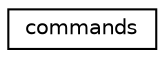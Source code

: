 digraph "Graphical Class Hierarchy"
{
 // LATEX_PDF_SIZE
  edge [fontname="Helvetica",fontsize="10",labelfontname="Helvetica",labelfontsize="10"];
  node [fontname="Helvetica",fontsize="10",shape=record];
  rankdir="LR";
  Node0 [label="commands",height=0.2,width=0.4,color="black", fillcolor="white", style="filled",URL="$structcommands.html",tooltip=" "];
}
